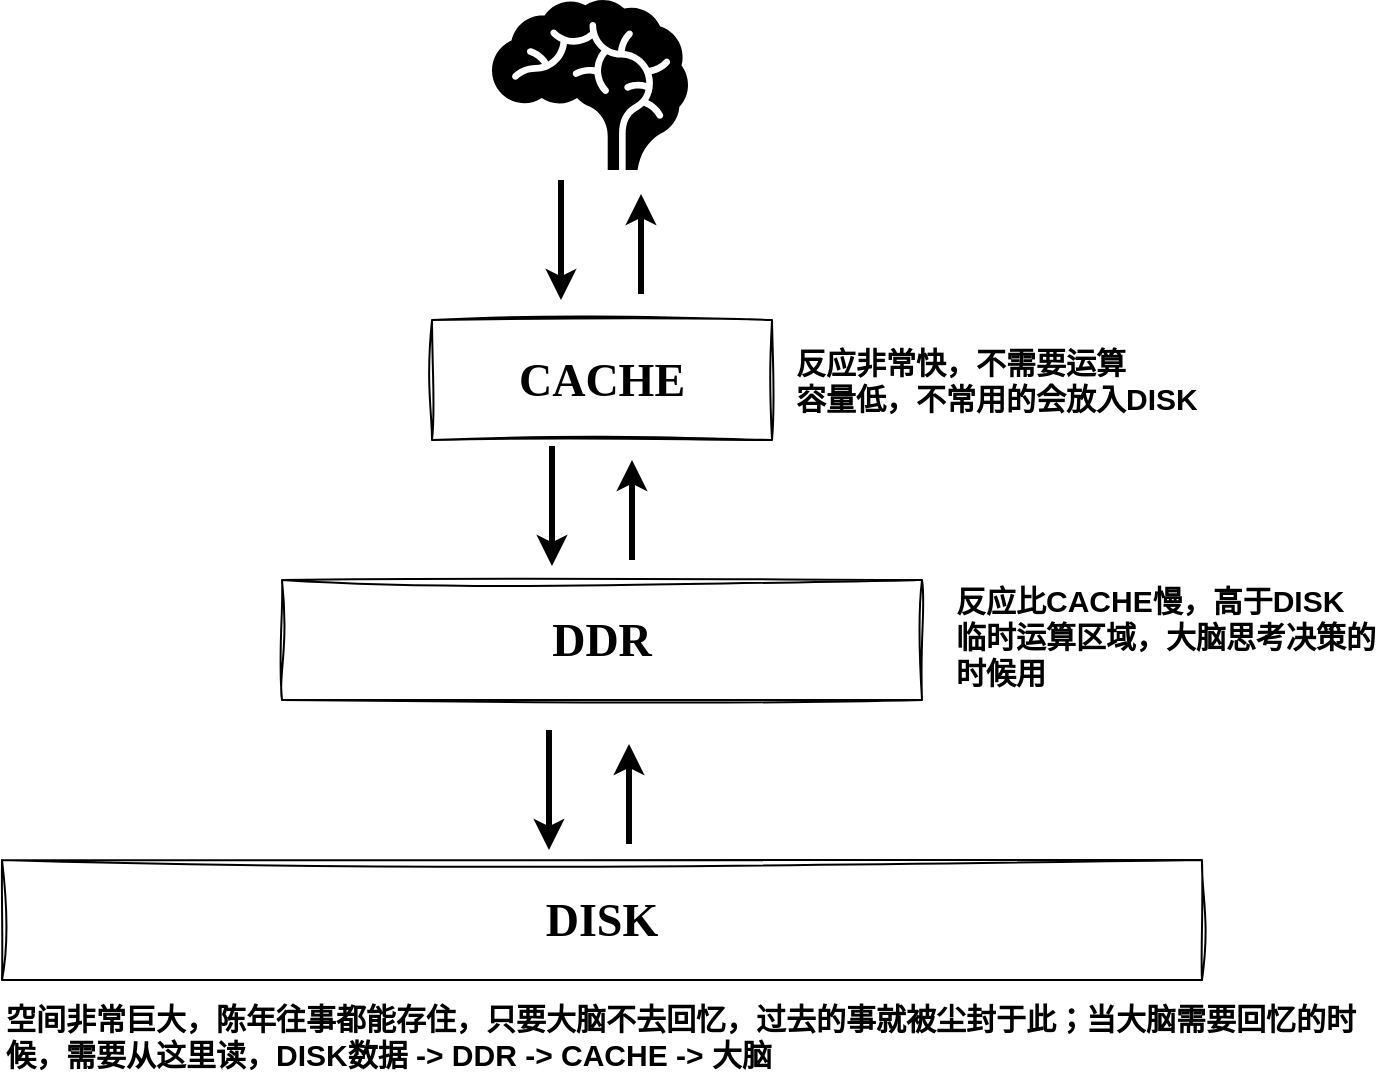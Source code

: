 <mxfile version="24.0.4" type="device">
  <diagram name="第 1 页" id="HdN4AFQ9suC3w6o7vu_d">
    <mxGraphModel dx="1114" dy="1053" grid="1" gridSize="10" guides="1" tooltips="1" connect="1" arrows="1" fold="1" page="1" pageScale="1" pageWidth="827" pageHeight="1169" math="0" shadow="0">
      <root>
        <mxCell id="0" />
        <mxCell id="1" parent="0" />
        <mxCell id="-8n8DoR9NgG0nAzjHpfc-2" value="" style="shape=mxgraph.signs.healthcare.brain;html=1;pointerEvents=1;fillColor=#000000;strokeColor=none;verticalLabelPosition=bottom;verticalAlign=top;align=center;" vertex="1" parent="1">
          <mxGeometry x="250" y="220" width="98" height="85" as="geometry" />
        </mxCell>
        <mxCell id="-8n8DoR9NgG0nAzjHpfc-3" value="CACHE" style="rounded=0;whiteSpace=wrap;html=1;sketch=1;curveFitting=1;jiggle=2;fontFamily=Comic Sans MS;fontSize=23;fontStyle=1" vertex="1" parent="1">
          <mxGeometry x="220" y="380" width="170" height="60" as="geometry" />
        </mxCell>
        <mxCell id="-8n8DoR9NgG0nAzjHpfc-4" value="DDR" style="rounded=0;whiteSpace=wrap;html=1;sketch=1;curveFitting=1;jiggle=2;fontFamily=Comic Sans MS;fontSize=23;fontStyle=1" vertex="1" parent="1">
          <mxGeometry x="145" y="510" width="320" height="60" as="geometry" />
        </mxCell>
        <mxCell id="-8n8DoR9NgG0nAzjHpfc-5" value="DISK" style="rounded=0;whiteSpace=wrap;html=1;sketch=1;curveFitting=1;jiggle=2;fontFamily=Comic Sans MS;fontSize=23;fontStyle=1" vertex="1" parent="1">
          <mxGeometry x="5" y="650" width="600" height="60" as="geometry" />
        </mxCell>
        <mxCell id="-8n8DoR9NgG0nAzjHpfc-7" value="" style="endArrow=classic;html=1;rounded=0;strokeWidth=3;" edge="1" parent="1">
          <mxGeometry width="50" height="50" relative="1" as="geometry">
            <mxPoint x="280" y="443" as="sourcePoint" />
            <mxPoint x="280" y="503" as="targetPoint" />
          </mxGeometry>
        </mxCell>
        <mxCell id="-8n8DoR9NgG0nAzjHpfc-8" value="" style="endArrow=classic;html=1;rounded=0;strokeWidth=3;" edge="1" parent="1">
          <mxGeometry width="50" height="50" relative="1" as="geometry">
            <mxPoint x="320" y="500" as="sourcePoint" />
            <mxPoint x="320" y="450" as="targetPoint" />
          </mxGeometry>
        </mxCell>
        <mxCell id="-8n8DoR9NgG0nAzjHpfc-9" value="" style="endArrow=classic;html=1;rounded=0;strokeWidth=3;" edge="1" parent="1">
          <mxGeometry width="50" height="50" relative="1" as="geometry">
            <mxPoint x="278.5" y="585" as="sourcePoint" />
            <mxPoint x="278.5" y="645" as="targetPoint" />
          </mxGeometry>
        </mxCell>
        <mxCell id="-8n8DoR9NgG0nAzjHpfc-10" value="" style="endArrow=classic;html=1;rounded=0;strokeWidth=3;" edge="1" parent="1">
          <mxGeometry width="50" height="50" relative="1" as="geometry">
            <mxPoint x="318.5" y="642" as="sourcePoint" />
            <mxPoint x="318.5" y="592" as="targetPoint" />
          </mxGeometry>
        </mxCell>
        <mxCell id="-8n8DoR9NgG0nAzjHpfc-11" value="" style="endArrow=classic;html=1;rounded=0;strokeWidth=3;" edge="1" parent="1">
          <mxGeometry width="50" height="50" relative="1" as="geometry">
            <mxPoint x="284.5" y="310" as="sourcePoint" />
            <mxPoint x="284.5" y="370" as="targetPoint" />
          </mxGeometry>
        </mxCell>
        <mxCell id="-8n8DoR9NgG0nAzjHpfc-12" value="" style="endArrow=classic;html=1;rounded=0;strokeWidth=3;" edge="1" parent="1">
          <mxGeometry width="50" height="50" relative="1" as="geometry">
            <mxPoint x="324.5" y="367" as="sourcePoint" />
            <mxPoint x="324.5" y="317" as="targetPoint" />
          </mxGeometry>
        </mxCell>
        <mxCell id="-8n8DoR9NgG0nAzjHpfc-13" value="反应非常快，不需要运算&lt;div style=&quot;font-size: 15px;&quot;&gt;容量低，不常用的会放入DISK&lt;/div&gt;" style="text;html=1;align=left;verticalAlign=middle;whiteSpace=wrap;rounded=0;fontStyle=1;fontSize=15;" vertex="1" parent="1">
          <mxGeometry x="400" y="395" width="210" height="30" as="geometry" />
        </mxCell>
        <mxCell id="-8n8DoR9NgG0nAzjHpfc-14" value="反应比CACHE慢，高于DISK&lt;div&gt;临时运算区域，大脑思考决策的时候用&lt;/div&gt;" style="text;html=1;align=left;verticalAlign=middle;whiteSpace=wrap;rounded=0;fontStyle=1;fontSize=15;" vertex="1" parent="1">
          <mxGeometry x="480" y="510" width="220" height="55" as="geometry" />
        </mxCell>
        <mxCell id="-8n8DoR9NgG0nAzjHpfc-15" value="空间非常巨大，陈年往事都能存住，只要大脑不去回忆，过去的事就被尘封于此；当大脑需要回忆的时候，需要从这里读，DISK数据 -&amp;gt; DDR -&amp;gt; CACHE -&amp;gt; 大脑" style="text;html=1;align=left;verticalAlign=middle;whiteSpace=wrap;rounded=0;fontStyle=1;fontSize=15;" vertex="1" parent="1">
          <mxGeometry x="5" y="710" width="685" height="55" as="geometry" />
        </mxCell>
      </root>
    </mxGraphModel>
  </diagram>
</mxfile>

